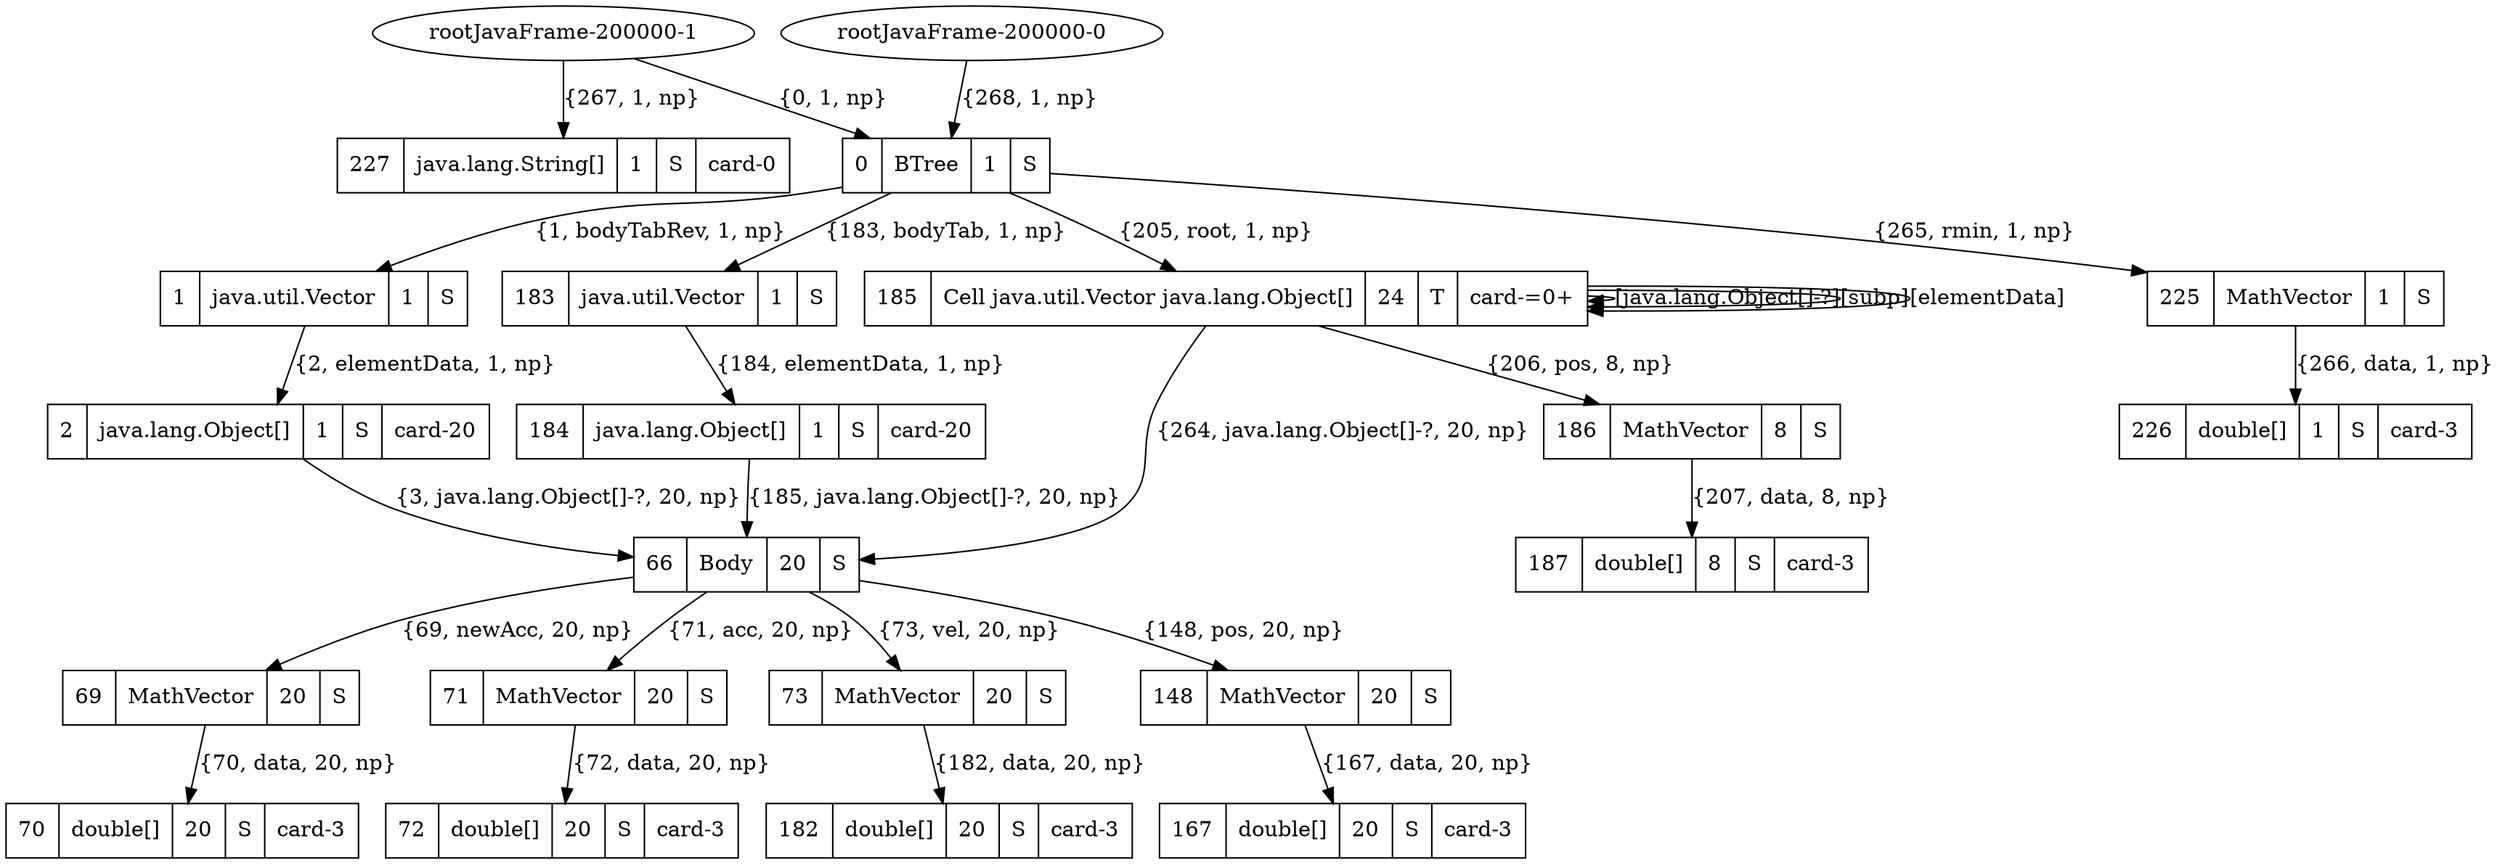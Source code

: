 digraph G {
{ rank = sink; }

"rootJavaFrame-200000-1" [shape=ellipse, label="rootJavaFrame-200000-1"];
"rootJavaFrame-200000-1" [shape=ellipse, label="rootJavaFrame-200000-1"];
"rootJavaFrame-200000-0" [shape=ellipse, label="rootJavaFrame-200000-0"];
n_0 [shape=record, label="0 | BTree | 1 | S"];
n_227 [shape=record, label="227 | java.lang.String[] | 1 | S | card-0"];
n_1 [shape=record, label="1 | java.util.Vector | 1 | S"];
n_183 [shape=record, label="183 | java.util.Vector | 1 | S"];
n_185 [shape=record, label="185 | Cell java.util.Vector java.lang.Object[] | 24 | T | card-=0+"];
n_225 [shape=record, label="225 | MathVector | 1 | S"];
n_2 [shape=record, label="2 | java.lang.Object[] | 1 | S | card-20"];
n_184 [shape=record, label="184 | java.lang.Object[] | 1 | S | card-20"];
n_186 [shape=record, label="186 | MathVector | 8 | S"];
n_66 [shape=record, label="66 | Body | 20 | S"];
n_226 [shape=record, label="226 | double[] | 1 | S | card-3"];
n_187 [shape=record, label="187 | double[] | 8 | S | card-3"];
n_69 [shape=record, label="69 | MathVector | 20 | S"];
n_71 [shape=record, label="71 | MathVector | 20 | S"];
n_73 [shape=record, label="73 | MathVector | 20 | S"];
n_148 [shape=record, label="148 | MathVector | 20 | S"];
n_70 [shape=record, label="70 | double[] | 20 | S | card-3"];
n_72 [shape=record, label="72 | double[] | 20 | S | card-3"];
n_182 [shape=record, label="182 | double[] | 20 | S | card-3"];
n_167 [shape=record, label="167 | double[] | 20 | S | card-3"];
"rootJavaFrame-200000-1" -> n_0 [style=solid, label="{0, 1, np}"];
"rootJavaFrame-200000-1" -> n_227 [style=solid, label="{267, 1, np}"];
"rootJavaFrame-200000-0" -> n_0 [style=solid, label="{268, 1, np}"];
n_0 -> n_1 [style=solid, label="{1, bodyTabRev, 1, np}"];
n_0 -> n_183 [style=solid, label="{183, bodyTab, 1, np}"];
n_0 -> n_185 [style=solid, label="{205, root, 1, np}"];
n_0 -> n_225 [style=solid, label="{265, rmin, 1, np}"];
n_1 -> n_2 [style=solid, label="{2, elementData, 1, np}"];
n_183 -> n_184 [style=solid, label="{184, elementData, 1, np}"];
n_185 -> n_185 [label="[java.lang.Object[]-?]"];
n_185 -> n_185 [label="[subp]"];
n_185 -> n_185 [label="[elementData]"];
n_185 -> n_186 [style=solid, label="{206, pos, 8, np}"];
n_185 -> n_66 [style=solid, label="{264, java.lang.Object[]-?, 20, np}"];
n_225 -> n_226 [style=solid, label="{266, data, 1, np}"];
n_2 -> n_66 [style=solid, label="{3, java.lang.Object[]-?, 20, np}"];
n_184 -> n_66 [style=solid, label="{185, java.lang.Object[]-?, 20, np}"];
n_186 -> n_187 [style=solid, label="{207, data, 8, np}"];
n_66 -> n_69 [style=solid, label="{69, newAcc, 20, np}"];
n_66 -> n_71 [style=solid, label="{71, acc, 20, np}"];
n_66 -> n_73 [style=solid, label="{73, vel, 20, np}"];
n_66 -> n_148 [style=solid, label="{148, pos, 20, np}"];
n_69 -> n_70 [style=solid, label="{70, data, 20, np}"];
n_71 -> n_72 [style=solid, label="{72, data, 20, np}"];
n_73 -> n_182 [style=solid, label="{182, data, 20, np}"];
n_148 -> n_167 [style=solid, label="{167, data, 20, np}"];
}